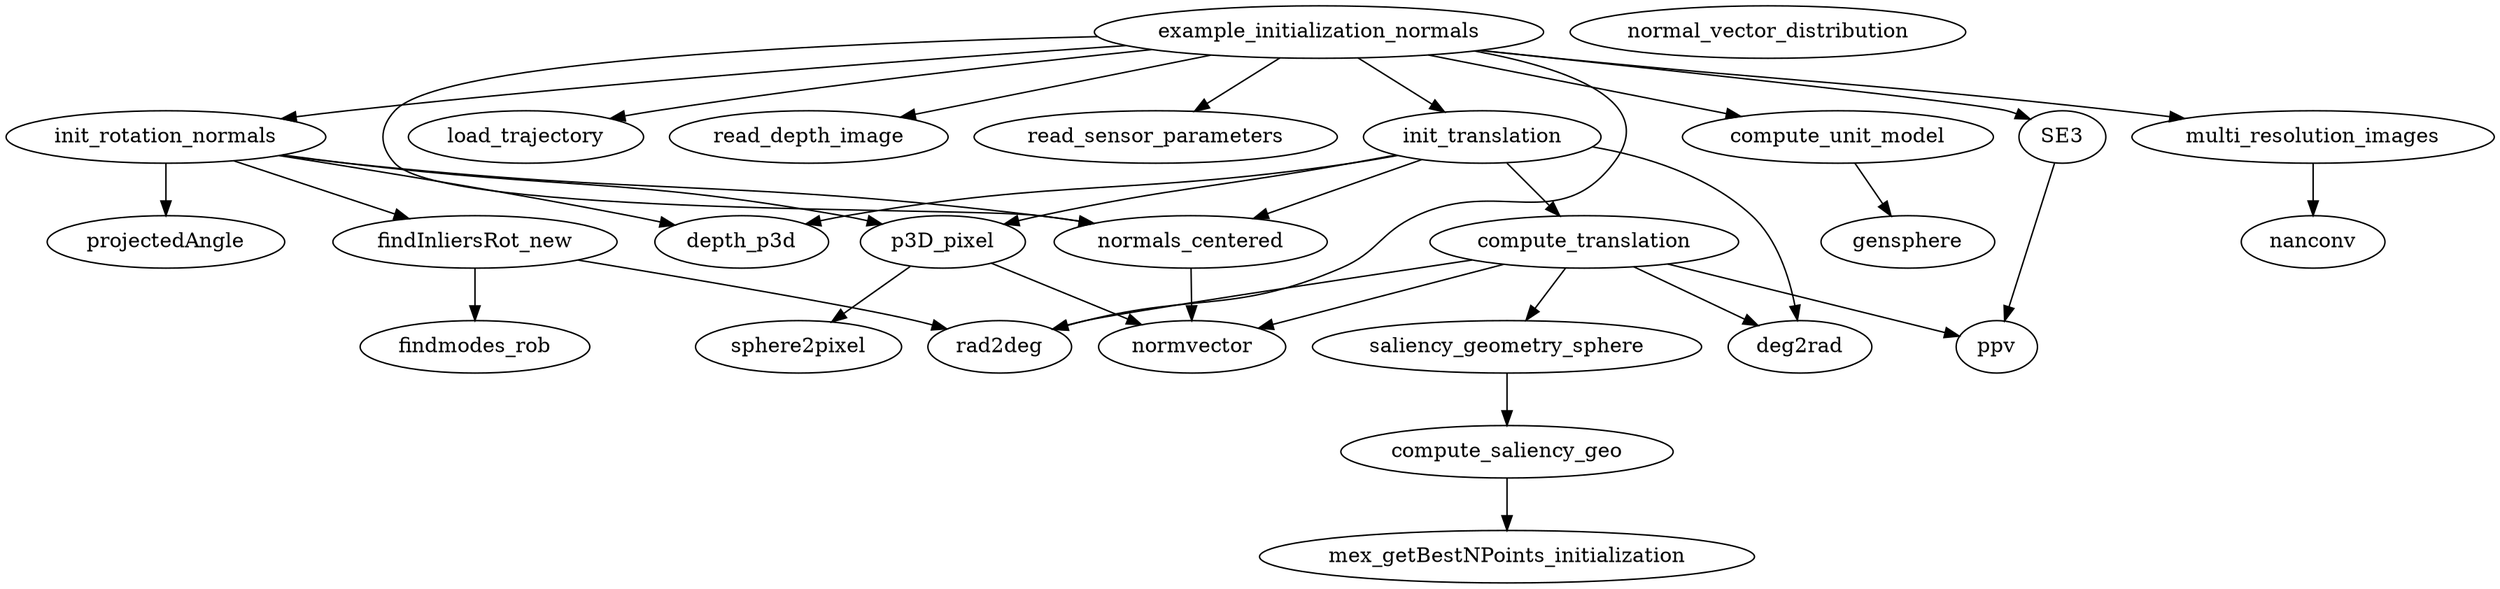 /* Created by mdot for Matlab */
digraph m2html {
  example_initialization_normals -> init_rotation_normals;
  example_initialization_normals -> init_translation;
  example_initialization_normals -> load_trajectory;
  example_initialization_normals -> read_depth_image;
  example_initialization_normals -> read_sensor_parameters;
  example_initialization_normals -> SE3;
  example_initialization_normals -> compute_unit_model;
  example_initialization_normals -> rad2deg;
  example_initialization_normals -> multi_resolution_images;
  example_initialization_normals -> normals_centered;
  compute_translation -> deg2rad;
  compute_translation -> normvector;
  compute_translation -> ppv;
  compute_translation -> rad2deg;
  compute_translation -> saliency_geometry_sphere;
  init_rotation_normals -> findInliersRot_new;
  init_rotation_normals -> depth_p3d;
  init_rotation_normals -> normals_centered;
  init_rotation_normals -> p3D_pixel;
  init_rotation_normals -> projectedAngle;
  init_translation -> compute_translation;
  init_translation -> deg2rad;
  init_translation -> depth_p3d;
  init_translation -> normals_centered;
  init_translation -> p3D_pixel;
  SE3 -> ppv;
  compute_unit_model -> gensphere;
  findInliersRot_new -> rad2deg;
  findInliersRot_new -> findmodes_rob;
  compute_saliency_geo -> mex_getBestNPoints_initialization;
  saliency_geometry_sphere -> compute_saliency_geo;
  multi_resolution_images -> nanconv;
  normals_centered -> normvector;
  p3D_pixel -> normvector;
  p3D_pixel -> sphere2pixel;

  example_initialization_normals [URL="example_initialization_normals/example_initialization_normals.html"];
  compute_translation [URL="example_initialization_normals/src/compute_translation.html"];
  init_rotation_normals [URL="example_initialization_normals/src/init_rotation_normals.html"];
  init_translation [URL="example_initialization_normals/src/init_translation.html"];
  load_trajectory [URL="example_initialization_normals/src/io/load_trajectory.html"];
  read_depth_image [URL="example_initialization_normals/src/io/read_depth_image.html"];
  read_sensor_parameters [URL="example_initialization_normals/src/io/read_sensor_parameters.html"];
  SE3 [URL="example_initialization_normals/src/math/SE3.html"];
  compute_unit_model [URL="example_initialization_normals/src/math/compute_unit_model.html"];
  deg2rad [URL="example_initialization_normals/src/math/deg2rad.html"];
  nanconv [URL="example_initialization_normals/src/math/nanconv.html"];
  normvector [URL="example_initialization_normals/src/math/normvector.html"];
  ppv [URL="example_initialization_normals/src/math/ppv.html"];
  rad2deg [URL="example_initialization_normals/src/math/rad2deg.html"];
  sphere2pixel [URL="example_initialization_normals/src/math/sphere2pixel.html"];
  findInliersRot_new [URL="example_initialization_normals/src/pdf_distributions/findInliersRot_new.html"];
  findmodes_rob [URL="example_initialization_normals/src/pdf_distributions/findmodes_rob.html"];
  normal_vector_distribution [URL="example_initialization_normals/src/pdf_distributions/normal_vector_distribution.html"];
  compute_saliency_geo [URL="example_initialization_normals/src/saliency/compute_saliency_geo.html"];
  mex_getBestNPoints_initialization [URL="example_initialization_normals/src/saliency/mex_getBestNPoints_initialization.html"];
  saliency_geometry_sphere [URL="example_initialization_normals/src/saliency/saliency_geometry_sphere.html"];
  depth_p3d [URL="example_initialization_normals/src/tools/depth_p3d.html"];
  gensphere [URL="example_initialization_normals/src/tools/gensphere.html"];
  multi_resolution_images [URL="example_initialization_normals/src/tools/multi_resolution_images.html"];
  normals_centered [URL="example_initialization_normals/src/tools/normals_centered.html"];
  p3D_pixel [URL="example_initialization_normals/src/tools/p3D_pixel.html"];
  projectedAngle [URL="example_initialization_normals/src/tools/projectedAngle.html"];
}